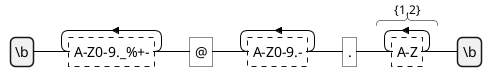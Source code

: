 {
  "sha1": "rrjnoa2kv71s2b1ho0jhbi33c6xxsno",
  "insertion": {
    "when": "2024-06-04T17:28:44.189Z",
    "user": "plantuml@gmail.com"
  }
}
@startregex
\b[A-Z0-9._%+-]+@[A-Z0-9.-]+\.[A-Z]{1,2}\b
@endregex
